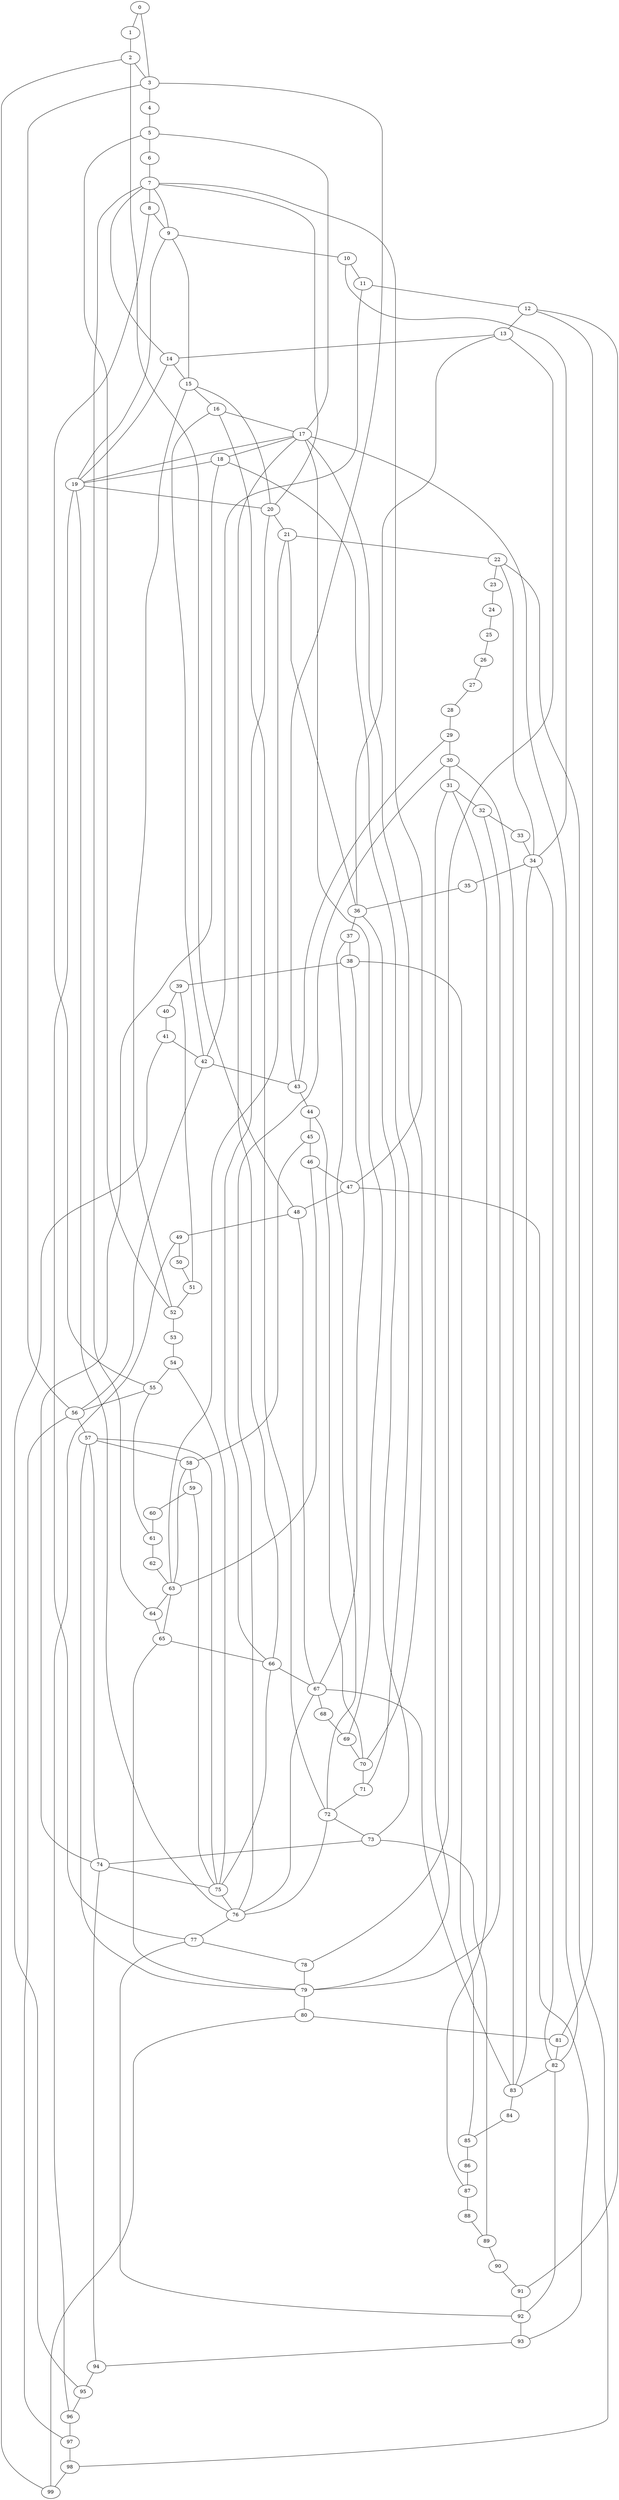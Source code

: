 
graph graphname {
    0 -- 1
0 -- 3
1 -- 2
2 -- 3
2 -- 48
2 -- 99
3 -- 4
3 -- 56
3 -- 43
4 -- 5
5 -- 6
5 -- 17
5 -- 52
6 -- 7
7 -- 8
7 -- 20
7 -- 64
7 -- 9
7 -- 14
7 -- 47
8 -- 9
8 -- 55
9 -- 10
9 -- 15
9 -- 19
10 -- 11
10 -- 34
11 -- 12
11 -- 42
12 -- 13
12 -- 81
12 -- 91
13 -- 14
13 -- 78
13 -- 36
14 -- 15
14 -- 19
15 -- 16
15 -- 20
15 -- 52
16 -- 17
16 -- 42
16 -- 72
17 -- 18
17 -- 69
17 -- 19
17 -- 70
17 -- 82
17 -- 66
18 -- 19
18 -- 74
18 -- 71
19 -- 20
19 -- 77
19 -- 76
20 -- 21
20 -- 66
21 -- 22
21 -- 36
21 -- 63
22 -- 23
22 -- 98
22 -- 34
23 -- 24
24 -- 25
25 -- 26
26 -- 27
27 -- 28
28 -- 29
29 -- 30
29 -- 43
30 -- 31
30 -- 76
30 -- 83
31 -- 32
31 -- 87
31 -- 79
32 -- 33
32 -- 79
33 -- 34
34 -- 35
34 -- 83
34 -- 82
35 -- 36
36 -- 37
36 -- 73
37 -- 38
37 -- 72
38 -- 39
38 -- 67
38 -- 85
39 -- 40
39 -- 51
40 -- 41
41 -- 42
41 -- 95
42 -- 43
42 -- 56
43 -- 44
44 -- 45
44 -- 70
45 -- 46
45 -- 58
46 -- 47
46 -- 63
47 -- 48
47 -- 93
48 -- 49
48 -- 67
49 -- 50
49 -- 96
50 -- 51
51 -- 52
52 -- 53
53 -- 54
54 -- 55
54 -- 75
55 -- 56
55 -- 61
56 -- 57
56 -- 97
57 -- 58
57 -- 79
57 -- 74
57 -- 75
58 -- 59
58 -- 63
59 -- 60
59 -- 75
60 -- 61
61 -- 62
62 -- 63
63 -- 64
63 -- 65
64 -- 65
65 -- 66
65 -- 79
66 -- 67
66 -- 75
67 -- 68
67 -- 76
67 -- 83
68 -- 69
69 -- 70
70 -- 71
71 -- 72
72 -- 73
72 -- 76
73 -- 74
73 -- 89
74 -- 75
74 -- 94
75 -- 76
76 -- 77
77 -- 78
77 -- 92
78 -- 79
79 -- 80
80 -- 81
80 -- 99
81 -- 82
82 -- 83
82 -- 92
83 -- 84
84 -- 85
85 -- 86
86 -- 87
87 -- 88
88 -- 89
89 -- 90
90 -- 91
91 -- 92
92 -- 93
93 -- 94
94 -- 95
95 -- 96
96 -- 97
97 -- 98
98 -- 99

}
